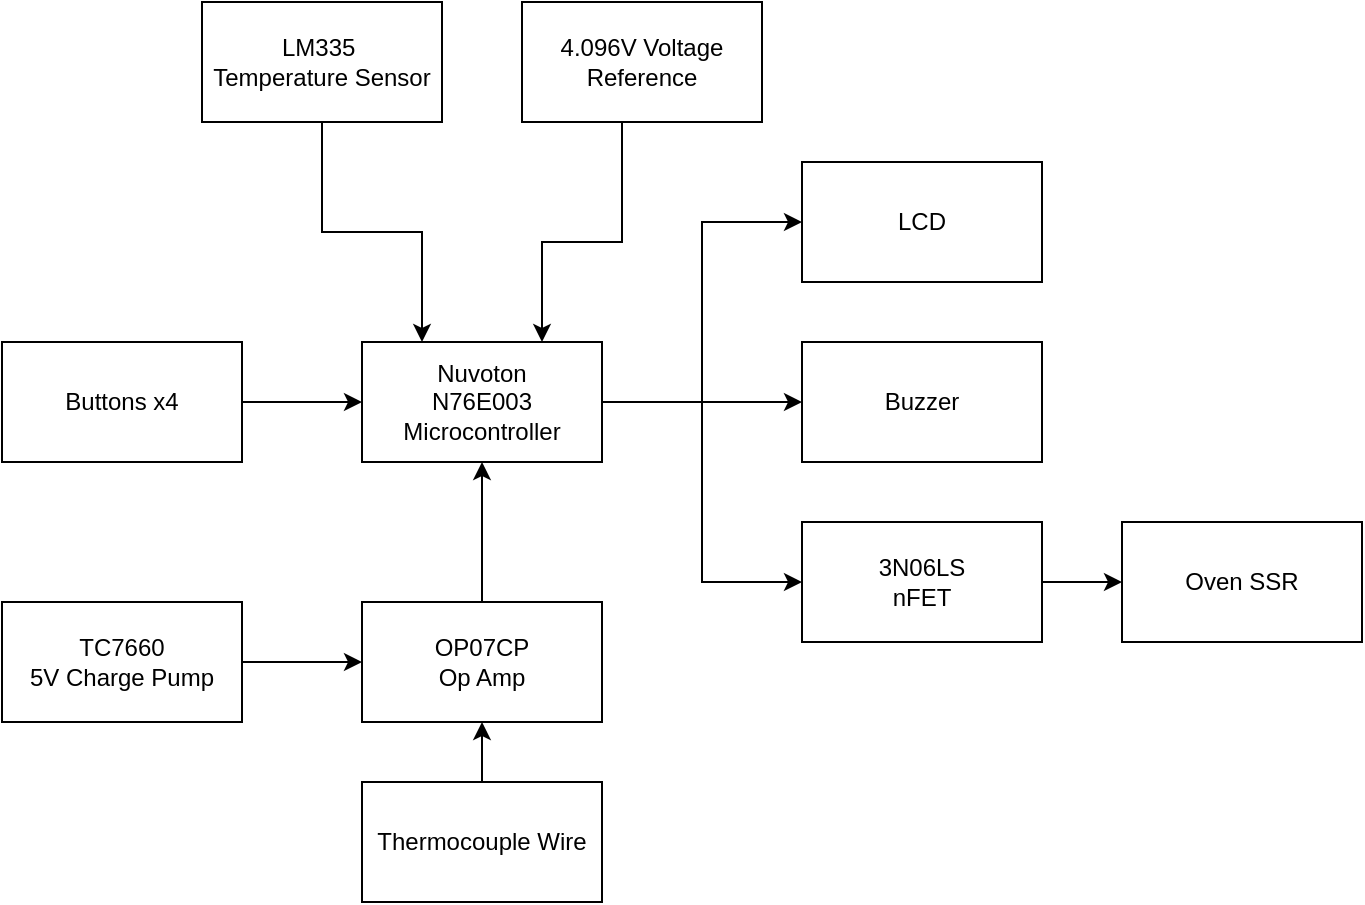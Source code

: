 <mxfile version="24.0.0" type="device">
  <diagram name="Page-1" id="dNQ7TPhp7EJTm5EB-lup">
    <mxGraphModel dx="1434" dy="746" grid="1" gridSize="10" guides="1" tooltips="1" connect="1" arrows="1" fold="1" page="1" pageScale="1" pageWidth="850" pageHeight="1100" math="0" shadow="0">
      <root>
        <mxCell id="0" />
        <mxCell id="1" parent="0" />
        <mxCell id="GShIBYUnyyi9PNnjDBVn-19" style="edgeStyle=orthogonalEdgeStyle;rounded=0;orthogonalLoop=1;jettySize=auto;html=1;entryX=0;entryY=0.5;entryDx=0;entryDy=0;" parent="1" source="GShIBYUnyyi9PNnjDBVn-1" target="GShIBYUnyyi9PNnjDBVn-18" edge="1">
          <mxGeometry relative="1" as="geometry" />
        </mxCell>
        <mxCell id="GShIBYUnyyi9PNnjDBVn-20" style="edgeStyle=orthogonalEdgeStyle;rounded=0;orthogonalLoop=1;jettySize=auto;html=1;entryX=0;entryY=0.5;entryDx=0;entryDy=0;" parent="1" source="GShIBYUnyyi9PNnjDBVn-1" target="GShIBYUnyyi9PNnjDBVn-2" edge="1">
          <mxGeometry relative="1" as="geometry" />
        </mxCell>
        <mxCell id="GShIBYUnyyi9PNnjDBVn-27" style="edgeStyle=orthogonalEdgeStyle;rounded=0;orthogonalLoop=1;jettySize=auto;html=1;exitX=1;exitY=0.5;exitDx=0;exitDy=0;entryX=0;entryY=0.5;entryDx=0;entryDy=0;" parent="1" source="GShIBYUnyyi9PNnjDBVn-1" target="GShIBYUnyyi9PNnjDBVn-8" edge="1">
          <mxGeometry relative="1" as="geometry">
            <Array as="points">
              <mxPoint x="450" y="370" />
              <mxPoint x="450" y="460" />
            </Array>
          </mxGeometry>
        </mxCell>
        <mxCell id="GShIBYUnyyi9PNnjDBVn-1" value="&lt;div&gt;Nuvoton&lt;/div&gt;&lt;div&gt;N76E003&lt;/div&gt;&lt;div&gt;Microcontroller&lt;br&gt;&lt;/div&gt;" style="whiteSpace=wrap;html=1;" parent="1" vertex="1">
          <mxGeometry x="280" y="340" width="120" height="60" as="geometry" />
        </mxCell>
        <mxCell id="GShIBYUnyyi9PNnjDBVn-2" value="Buzzer" style="whiteSpace=wrap;html=1;" parent="1" vertex="1">
          <mxGeometry x="500" y="340" width="120" height="60" as="geometry" />
        </mxCell>
        <mxCell id="GShIBYUnyyi9PNnjDBVn-16" style="edgeStyle=orthogonalEdgeStyle;rounded=0;orthogonalLoop=1;jettySize=auto;html=1;entryX=0;entryY=0.5;entryDx=0;entryDy=0;" parent="1" source="GShIBYUnyyi9PNnjDBVn-3" target="GShIBYUnyyi9PNnjDBVn-1" edge="1">
          <mxGeometry relative="1" as="geometry" />
        </mxCell>
        <mxCell id="GShIBYUnyyi9PNnjDBVn-3" value="Buttons x4" style="whiteSpace=wrap;html=1;" parent="1" vertex="1">
          <mxGeometry x="100" y="340" width="120" height="60" as="geometry" />
        </mxCell>
        <mxCell id="GShIBYUnyyi9PNnjDBVn-17" style="edgeStyle=orthogonalEdgeStyle;rounded=0;orthogonalLoop=1;jettySize=auto;html=1;entryX=0.25;entryY=0;entryDx=0;entryDy=0;" parent="1" source="GShIBYUnyyi9PNnjDBVn-4" target="GShIBYUnyyi9PNnjDBVn-1" edge="1">
          <mxGeometry relative="1" as="geometry" />
        </mxCell>
        <mxCell id="GShIBYUnyyi9PNnjDBVn-4" value="&lt;div&gt;LM335&amp;nbsp;&lt;/div&gt;&lt;div&gt;Temperature Sensor&lt;/div&gt;" style="whiteSpace=wrap;html=1;" parent="1" vertex="1">
          <mxGeometry x="200" y="170" width="120" height="60" as="geometry" />
        </mxCell>
        <mxCell id="GShIBYUnyyi9PNnjDBVn-21" style="edgeStyle=orthogonalEdgeStyle;rounded=0;orthogonalLoop=1;jettySize=auto;html=1;entryX=0.75;entryY=0;entryDx=0;entryDy=0;" parent="1" source="GShIBYUnyyi9PNnjDBVn-5" target="GShIBYUnyyi9PNnjDBVn-1" edge="1">
          <mxGeometry relative="1" as="geometry">
            <Array as="points">
              <mxPoint x="410" y="290" />
              <mxPoint x="370" y="290" />
            </Array>
          </mxGeometry>
        </mxCell>
        <mxCell id="GShIBYUnyyi9PNnjDBVn-5" value="4.096V Voltage Reference" style="whiteSpace=wrap;html=1;" parent="1" vertex="1">
          <mxGeometry x="360" y="170" width="120" height="60" as="geometry" />
        </mxCell>
        <mxCell id="GShIBYUnyyi9PNnjDBVn-26" style="edgeStyle=orthogonalEdgeStyle;rounded=0;orthogonalLoop=1;jettySize=auto;html=1;entryX=0;entryY=0.5;entryDx=0;entryDy=0;" parent="1" source="GShIBYUnyyi9PNnjDBVn-7" target="GShIBYUnyyi9PNnjDBVn-15" edge="1">
          <mxGeometry relative="1" as="geometry" />
        </mxCell>
        <mxCell id="GShIBYUnyyi9PNnjDBVn-7" value="&lt;div&gt;TC7660&lt;br&gt;&lt;/div&gt;&lt;div&gt;5V Charge Pump&lt;/div&gt;" style="whiteSpace=wrap;html=1;" parent="1" vertex="1">
          <mxGeometry x="100" y="470" width="120" height="60" as="geometry" />
        </mxCell>
        <mxCell id="GShIBYUnyyi9PNnjDBVn-13" style="edgeStyle=orthogonalEdgeStyle;rounded=0;orthogonalLoop=1;jettySize=auto;html=1;exitX=1;exitY=0.5;exitDx=0;exitDy=0;entryX=0;entryY=0.5;entryDx=0;entryDy=0;" parent="1" source="GShIBYUnyyi9PNnjDBVn-8" target="GShIBYUnyyi9PNnjDBVn-11" edge="1">
          <mxGeometry relative="1" as="geometry" />
        </mxCell>
        <mxCell id="GShIBYUnyyi9PNnjDBVn-8" value="&lt;div&gt;3N06LS&lt;/div&gt;&lt;div&gt;nFET&lt;/div&gt;" style="whiteSpace=wrap;html=1;" parent="1" vertex="1">
          <mxGeometry x="500" y="430" width="120" height="60" as="geometry" />
        </mxCell>
        <mxCell id="GShIBYUnyyi9PNnjDBVn-11" value="Oven SSR" style="whiteSpace=wrap;html=1;" parent="1" vertex="1">
          <mxGeometry x="660" y="430" width="120" height="60" as="geometry" />
        </mxCell>
        <mxCell id="GShIBYUnyyi9PNnjDBVn-25" style="edgeStyle=orthogonalEdgeStyle;rounded=0;orthogonalLoop=1;jettySize=auto;html=1;entryX=0.5;entryY=1;entryDx=0;entryDy=0;" parent="1" source="GShIBYUnyyi9PNnjDBVn-15" target="GShIBYUnyyi9PNnjDBVn-1" edge="1">
          <mxGeometry relative="1" as="geometry" />
        </mxCell>
        <mxCell id="GShIBYUnyyi9PNnjDBVn-15" value="&lt;div&gt;OP07CP&lt;/div&gt;&lt;div&gt;Op Amp&lt;br&gt;&lt;/div&gt;" style="whiteSpace=wrap;html=1;" parent="1" vertex="1">
          <mxGeometry x="280" y="470" width="120" height="60" as="geometry" />
        </mxCell>
        <mxCell id="GShIBYUnyyi9PNnjDBVn-18" value="LCD" style="whiteSpace=wrap;html=1;" parent="1" vertex="1">
          <mxGeometry x="500" y="250" width="120" height="60" as="geometry" />
        </mxCell>
        <mxCell id="GShIBYUnyyi9PNnjDBVn-23" style="edgeStyle=orthogonalEdgeStyle;rounded=0;orthogonalLoop=1;jettySize=auto;html=1;entryX=0.5;entryY=1;entryDx=0;entryDy=0;" parent="1" source="GShIBYUnyyi9PNnjDBVn-22" target="GShIBYUnyyi9PNnjDBVn-15" edge="1">
          <mxGeometry relative="1" as="geometry" />
        </mxCell>
        <mxCell id="GShIBYUnyyi9PNnjDBVn-22" value="Thermocouple Wire" style="whiteSpace=wrap;html=1;" parent="1" vertex="1">
          <mxGeometry x="280" y="560" width="120" height="60" as="geometry" />
        </mxCell>
        <mxCell id="qA6k0K8QKh92ANg6ICy8-1" style="edgeStyle=orthogonalEdgeStyle;rounded=0;orthogonalLoop=1;jettySize=auto;html=1;exitX=0.5;exitY=1;exitDx=0;exitDy=0;" parent="1" source="GShIBYUnyyi9PNnjDBVn-11" target="GShIBYUnyyi9PNnjDBVn-11" edge="1">
          <mxGeometry relative="1" as="geometry" />
        </mxCell>
      </root>
    </mxGraphModel>
  </diagram>
</mxfile>
